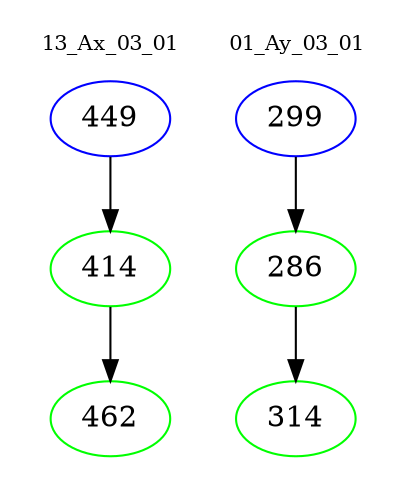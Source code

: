 digraph{
subgraph cluster_0 {
color = white
label = "13_Ax_03_01";
fontsize=10;
T0_449 [label="449", color="blue"]
T0_449 -> T0_414 [color="black"]
T0_414 [label="414", color="green"]
T0_414 -> T0_462 [color="black"]
T0_462 [label="462", color="green"]
}
subgraph cluster_1 {
color = white
label = "01_Ay_03_01";
fontsize=10;
T1_299 [label="299", color="blue"]
T1_299 -> T1_286 [color="black"]
T1_286 [label="286", color="green"]
T1_286 -> T1_314 [color="black"]
T1_314 [label="314", color="green"]
}
}
